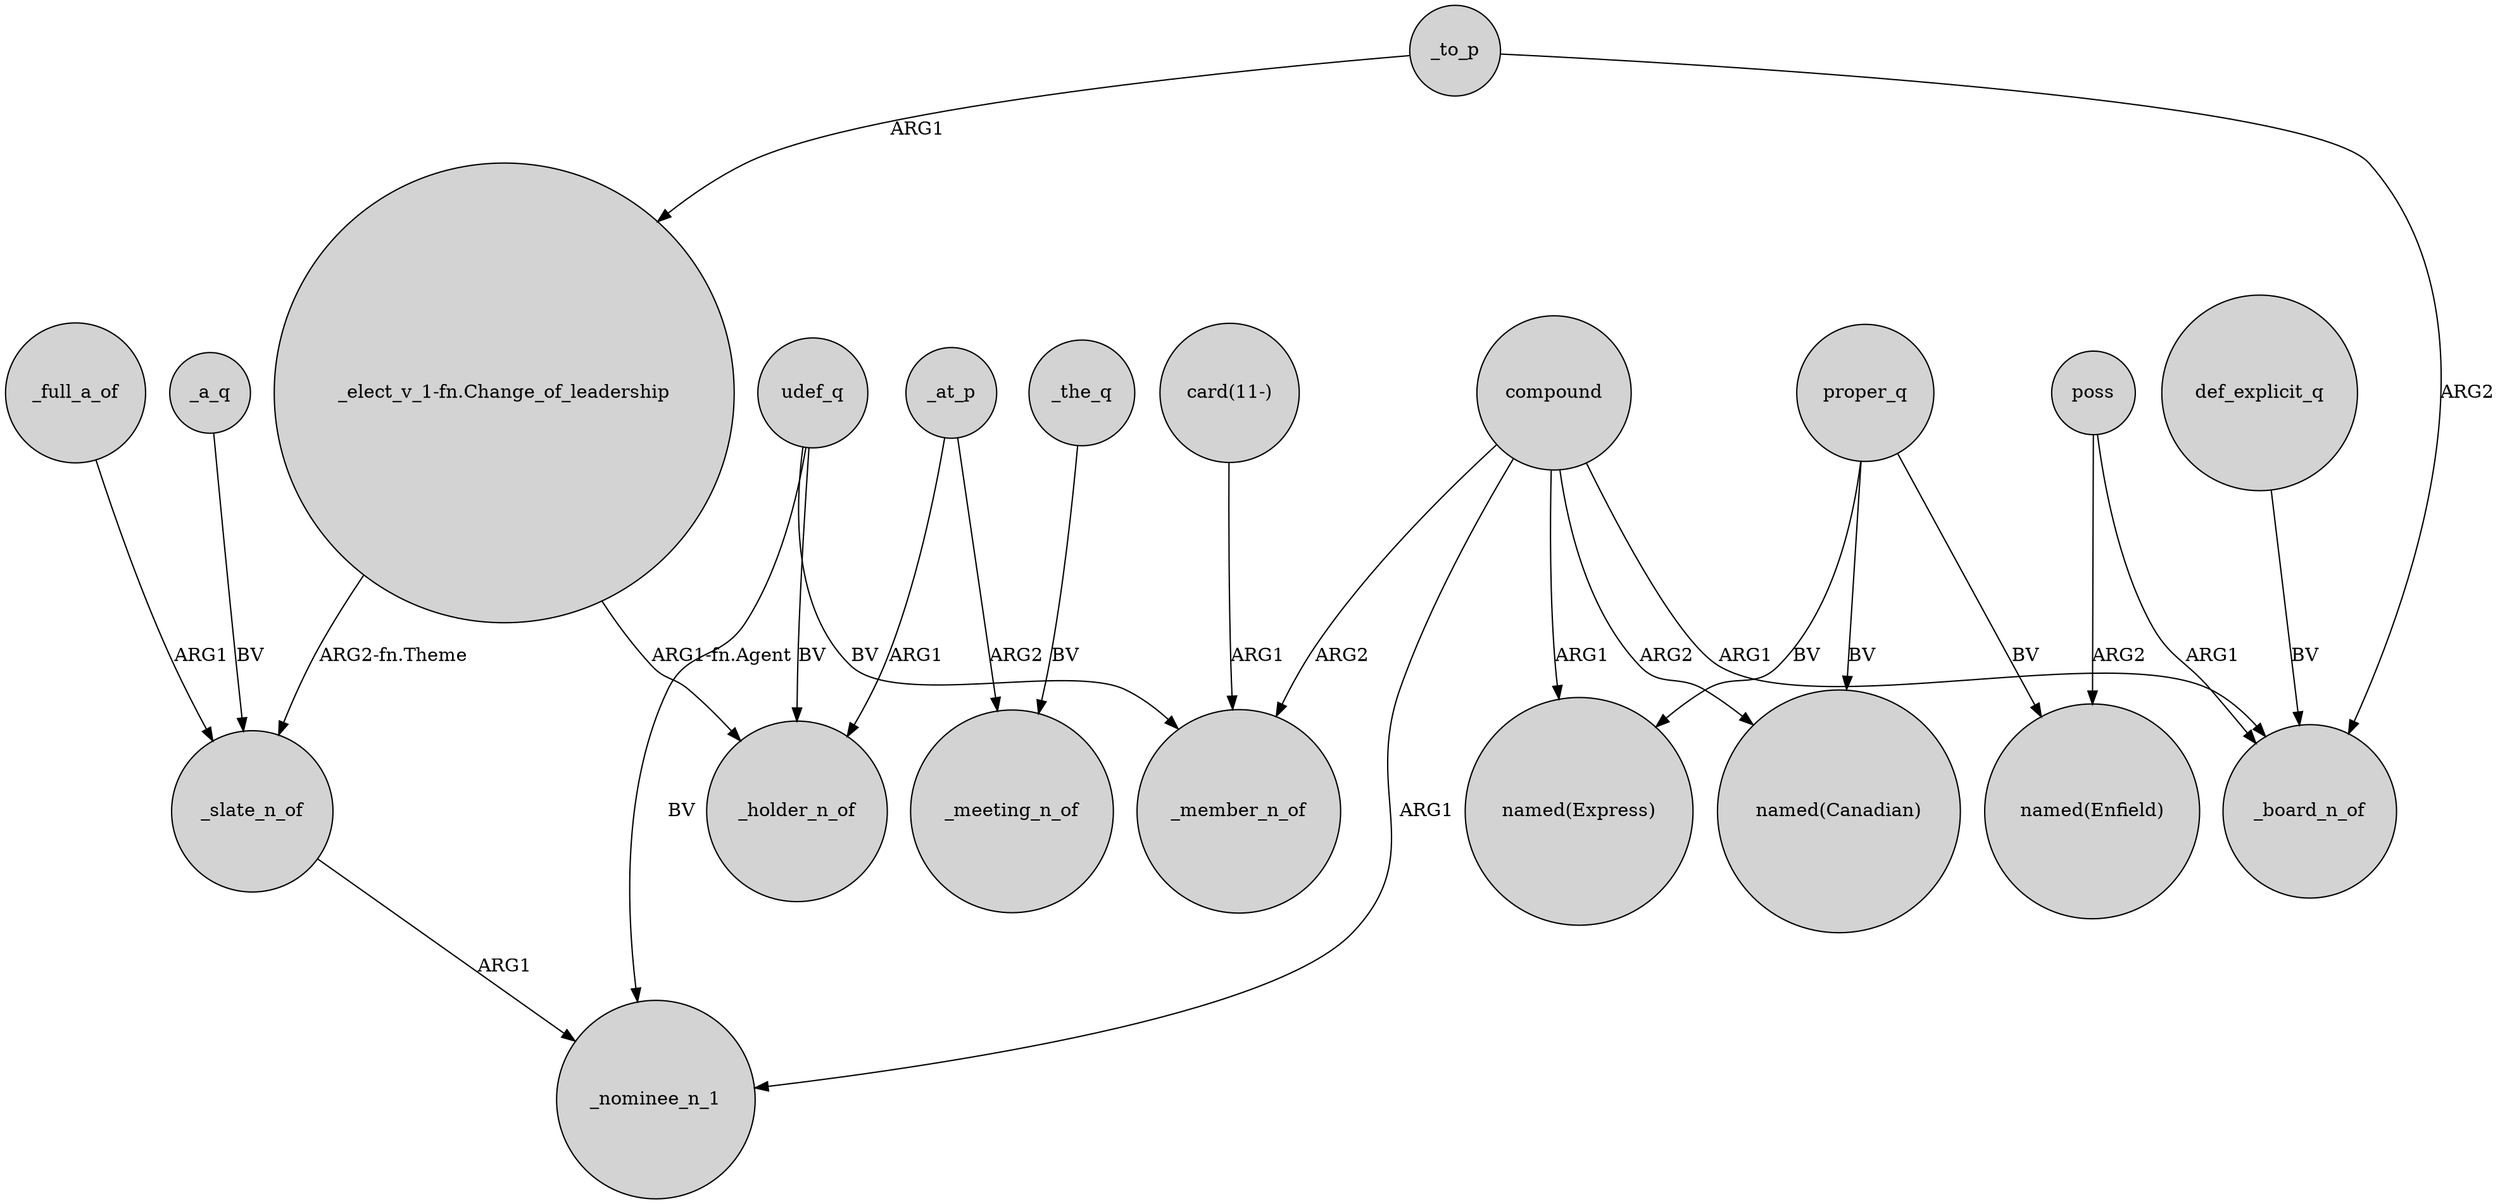 digraph {
	node [shape=circle style=filled]
	compound -> _nominee_n_1 [label=ARG1]
	"card(11-)" -> _member_n_of [label=ARG1]
	_to_p -> "_elect_v_1-fn.Change_of_leadership" [label=ARG1]
	_full_a_of -> _slate_n_of [label=ARG1]
	compound -> _board_n_of [label=ARG1]
	proper_q -> "named(Express)" [label=BV]
	_the_q -> _meeting_n_of [label=BV]
	_slate_n_of -> _nominee_n_1 [label=ARG1]
	compound -> "named(Canadian)" [label=ARG2]
	"_elect_v_1-fn.Change_of_leadership" -> _holder_n_of [label="ARG1-fn.Agent"]
	poss -> _board_n_of [label=ARG1]
	compound -> "named(Express)" [label=ARG1]
	def_explicit_q -> _board_n_of [label=BV]
	_to_p -> _board_n_of [label=ARG2]
	proper_q -> "named(Canadian)" [label=BV]
	_a_q -> _slate_n_of [label=BV]
	compound -> _member_n_of [label=ARG2]
	_at_p -> _meeting_n_of [label=ARG2]
	proper_q -> "named(Enfield)" [label=BV]
	udef_q -> _holder_n_of [label=BV]
	udef_q -> _member_n_of [label=BV]
	udef_q -> _nominee_n_1 [label=BV]
	_at_p -> _holder_n_of [label=ARG1]
	poss -> "named(Enfield)" [label=ARG2]
	"_elect_v_1-fn.Change_of_leadership" -> _slate_n_of [label="ARG2-fn.Theme"]
}
